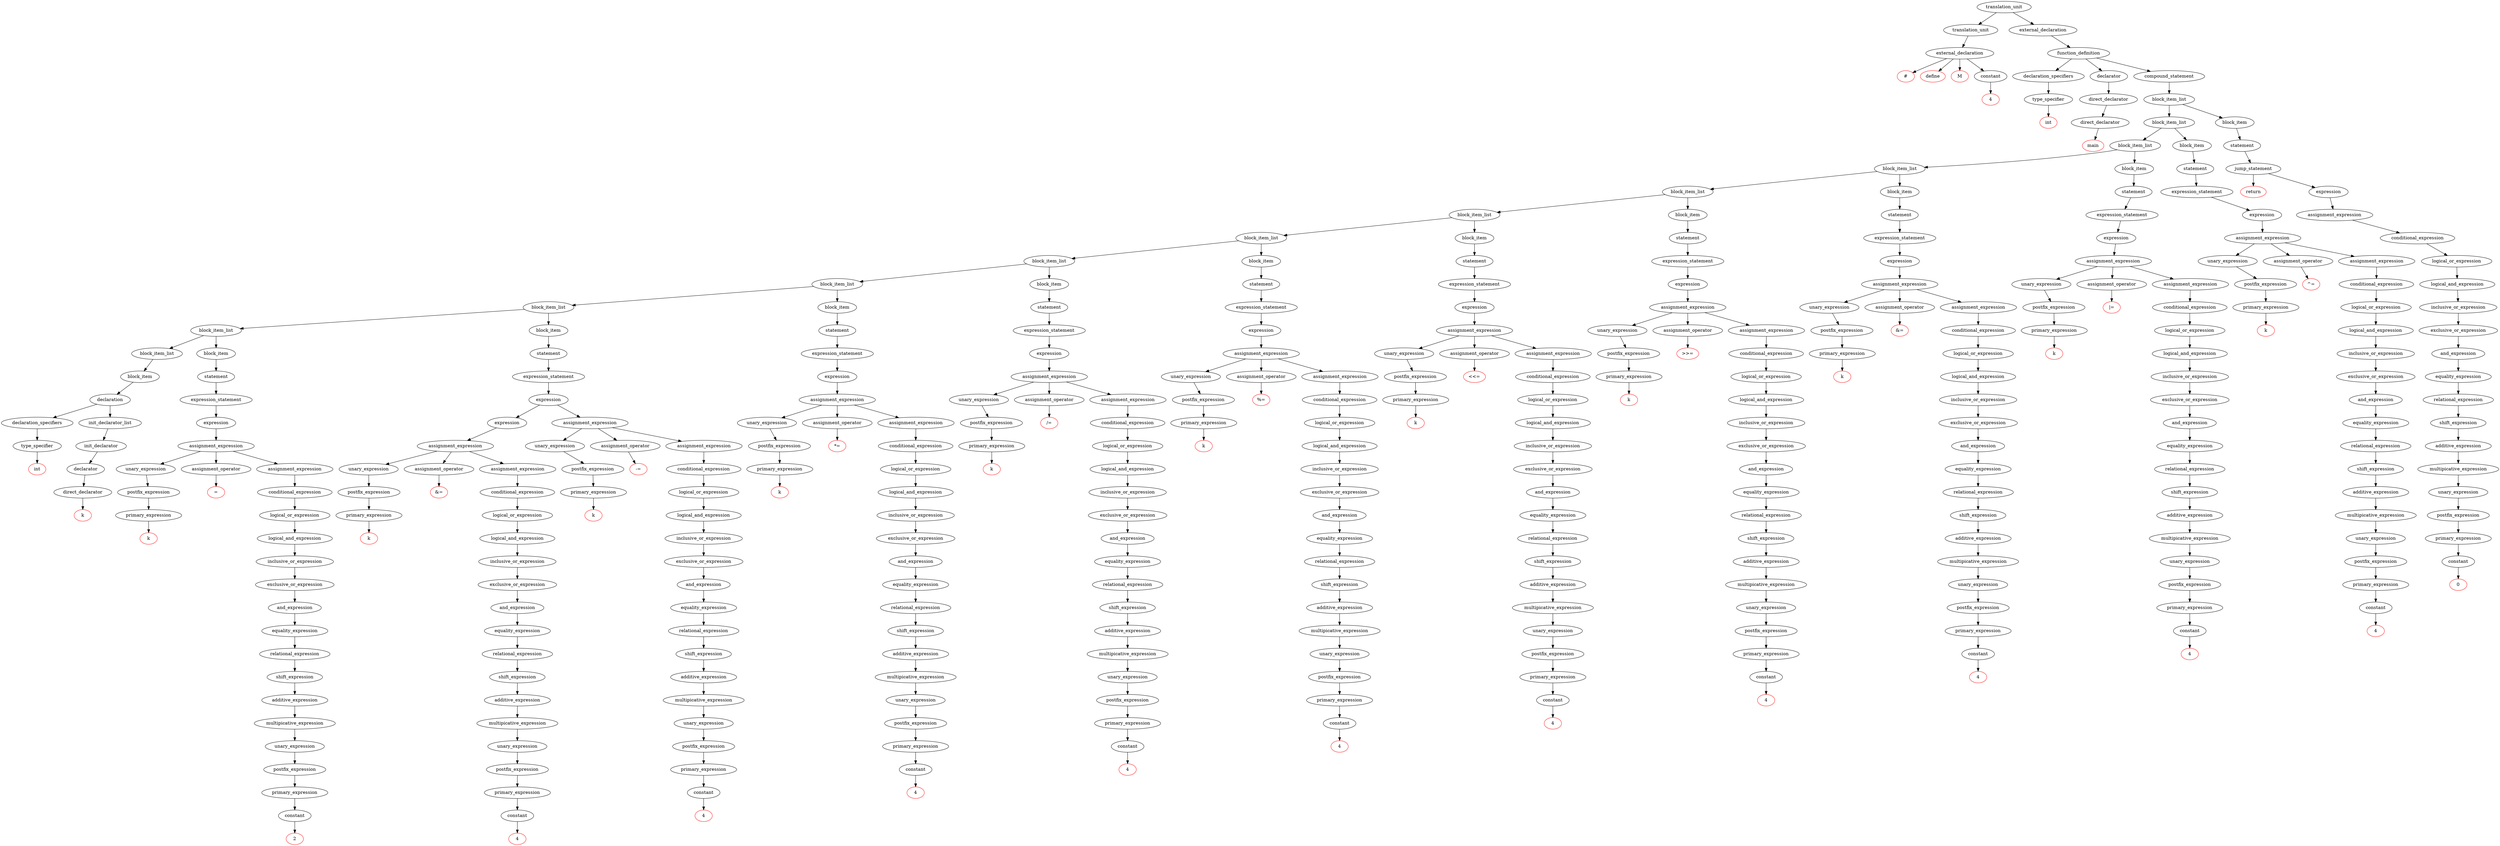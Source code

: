 digraph DFA {
	0 [label="translation_unit"];
	1 [label="translation_unit"];
	2 [label="external_declaration"];
	3 [label="#" color=red];
	4 [label="define" color=red];
	5 [label="M" color=red];
	6 [label="constant"];
	7 [label="4" color=red];
	8 [label="external_declaration"];
	9 [label="function_definition"];
	10 [label="declaration_specifiers"];
	11 [label="type_specifier"];
	12 [label="int" color=red];
	13 [label="declarator"];
	14 [label="direct_declarator"];
	15 [label="direct_declarator"];
	16 [label="main" color=red];
	17 [label="compound_statement"];
	18 [label="block_item_list"];
	19 [label="block_item_list"];
	20 [label="block_item_list"];
	21 [label="block_item_list"];
	22 [label="block_item_list"];
	23 [label="block_item_list"];
	24 [label="block_item_list"];
	25 [label="block_item_list"];
	26 [label="block_item_list"];
	27 [label="block_item_list"];
	28 [label="block_item_list"];
	29 [label="block_item_list"];
	30 [label="block_item"];
	31 [label="declaration"];
	32 [label="declaration_specifiers"];
	33 [label="type_specifier"];
	34 [label="int" color=red];
	35 [label="init_declarator_list"];
	36 [label="init_declarator"];
	37 [label="declarator"];
	38 [label="direct_declarator"];
	39 [label="k" color=red];
	40 [label="block_item"];
	41 [label="statement"];
	42 [label="expression_statement"];
	43 [label="expression"];
	44 [label="assignment_expression"];
	45 [label="unary_expression"];
	46 [label="postfix_expression"];
	47 [label="primary_expression"];
	48 [label="k" color=red];
	49 [label="assignment_operator"];
	50 [label="=" color=red];
	51 [label="assignment_expression"];
	52 [label="conditional_expression"];
	53 [label="logical_or_expression"];
	54 [label="logical_and_expression"];
	55 [label="inclusive_or_expression"];
	56 [label="exclusive_or_expression"];
	57 [label="and_expression"];
	58 [label="equality_expression"];
	59 [label="relational_expression"];
	60 [label="shift_expression"];
	61 [label="additive_expression"];
	62 [label="multipicative_expression"];
	63 [label="unary_expression"];
	64 [label="postfix_expression"];
	65 [label="primary_expression"];
	66 [label="constant"];
	67 [label="2" color=red];
	68 [label="block_item"];
	69 [label="statement"];
	70 [label="expression_statement"];
	71 [label="expression"];
	72 [label="expression"];
	73 [label="assignment_expression"];
	74 [label="unary_expression"];
	75 [label="postfix_expression"];
	76 [label="primary_expression"];
	77 [label="k" color=red];
	78 [label="assignment_operator"];
	79 [label="&=" color=red];
	80 [label="assignment_expression"];
	81 [label="conditional_expression"];
	82 [label="logical_or_expression"];
	83 [label="logical_and_expression"];
	84 [label="inclusive_or_expression"];
	85 [label="exclusive_or_expression"];
	86 [label="and_expression"];
	87 [label="equality_expression"];
	88 [label="relational_expression"];
	89 [label="shift_expression"];
	90 [label="additive_expression"];
	91 [label="multipicative_expression"];
	92 [label="unary_expression"];
	93 [label="postfix_expression"];
	94 [label="primary_expression"];
	95 [label="constant"];
	96 [label="4" color=red];
	97 [label="assignment_expression"];
	98 [label="unary_expression"];
	99 [label="postfix_expression"];
	100 [label="primary_expression"];
	101 [label="k" color=red];
	102 [label="assignment_operator"];
	103 [label="-=" color=red];
	104 [label="assignment_expression"];
	105 [label="conditional_expression"];
	106 [label="logical_or_expression"];
	107 [label="logical_and_expression"];
	108 [label="inclusive_or_expression"];
	109 [label="exclusive_or_expression"];
	110 [label="and_expression"];
	111 [label="equality_expression"];
	112 [label="relational_expression"];
	113 [label="shift_expression"];
	114 [label="additive_expression"];
	115 [label="multipicative_expression"];
	116 [label="unary_expression"];
	117 [label="postfix_expression"];
	118 [label="primary_expression"];
	119 [label="constant"];
	120 [label="4" color=red];
	121 [label="block_item"];
	122 [label="statement"];
	123 [label="expression_statement"];
	124 [label="expression"];
	125 [label="assignment_expression"];
	126 [label="unary_expression"];
	127 [label="postfix_expression"];
	128 [label="primary_expression"];
	129 [label="k" color=red];
	130 [label="assignment_operator"];
	131 [label="*=" color=red];
	132 [label="assignment_expression"];
	133 [label="conditional_expression"];
	134 [label="logical_or_expression"];
	135 [label="logical_and_expression"];
	136 [label="inclusive_or_expression"];
	137 [label="exclusive_or_expression"];
	138 [label="and_expression"];
	139 [label="equality_expression"];
	140 [label="relational_expression"];
	141 [label="shift_expression"];
	142 [label="additive_expression"];
	143 [label="multipicative_expression"];
	144 [label="unary_expression"];
	145 [label="postfix_expression"];
	146 [label="primary_expression"];
	147 [label="constant"];
	148 [label="4" color=red];
	149 [label="block_item"];
	150 [label="statement"];
	151 [label="expression_statement"];
	152 [label="expression"];
	153 [label="assignment_expression"];
	154 [label="unary_expression"];
	155 [label="postfix_expression"];
	156 [label="primary_expression"];
	157 [label="k" color=red];
	158 [label="assignment_operator"];
	159 [label="/=" color=red];
	160 [label="assignment_expression"];
	161 [label="conditional_expression"];
	162 [label="logical_or_expression"];
	163 [label="logical_and_expression"];
	164 [label="inclusive_or_expression"];
	165 [label="exclusive_or_expression"];
	166 [label="and_expression"];
	167 [label="equality_expression"];
	168 [label="relational_expression"];
	169 [label="shift_expression"];
	170 [label="additive_expression"];
	171 [label="multipicative_expression"];
	172 [label="unary_expression"];
	173 [label="postfix_expression"];
	174 [label="primary_expression"];
	175 [label="constant"];
	176 [label="4" color=red];
	177 [label="block_item"];
	178 [label="statement"];
	179 [label="expression_statement"];
	180 [label="expression"];
	181 [label="assignment_expression"];
	182 [label="unary_expression"];
	183 [label="postfix_expression"];
	184 [label="primary_expression"];
	185 [label="k" color=red];
	186 [label="assignment_operator"];
	187 [label="%=" color=red];
	188 [label="assignment_expression"];
	189 [label="conditional_expression"];
	190 [label="logical_or_expression"];
	191 [label="logical_and_expression"];
	192 [label="inclusive_or_expression"];
	193 [label="exclusive_or_expression"];
	194 [label="and_expression"];
	195 [label="equality_expression"];
	196 [label="relational_expression"];
	197 [label="shift_expression"];
	198 [label="additive_expression"];
	199 [label="multipicative_expression"];
	200 [label="unary_expression"];
	201 [label="postfix_expression"];
	202 [label="primary_expression"];
	203 [label="constant"];
	204 [label="4" color=red];
	205 [label="block_item"];
	206 [label="statement"];
	207 [label="expression_statement"];
	208 [label="expression"];
	209 [label="assignment_expression"];
	210 [label="unary_expression"];
	211 [label="postfix_expression"];
	212 [label="primary_expression"];
	213 [label="k" color=red];
	214 [label="assignment_operator"];
	215 [label="<<=" color=red];
	216 [label="assignment_expression"];
	217 [label="conditional_expression"];
	218 [label="logical_or_expression"];
	219 [label="logical_and_expression"];
	220 [label="inclusive_or_expression"];
	221 [label="exclusive_or_expression"];
	222 [label="and_expression"];
	223 [label="equality_expression"];
	224 [label="relational_expression"];
	225 [label="shift_expression"];
	226 [label="additive_expression"];
	227 [label="multipicative_expression"];
	228 [label="unary_expression"];
	229 [label="postfix_expression"];
	230 [label="primary_expression"];
	231 [label="constant"];
	232 [label="4" color=red];
	233 [label="block_item"];
	234 [label="statement"];
	235 [label="expression_statement"];
	236 [label="expression"];
	237 [label="assignment_expression"];
	238 [label="unary_expression"];
	239 [label="postfix_expression"];
	240 [label="primary_expression"];
	241 [label="k" color=red];
	242 [label="assignment_operator"];
	243 [label=">>=" color=red];
	244 [label="assignment_expression"];
	245 [label="conditional_expression"];
	246 [label="logical_or_expression"];
	247 [label="logical_and_expression"];
	248 [label="inclusive_or_expression"];
	249 [label="exclusive_or_expression"];
	250 [label="and_expression"];
	251 [label="equality_expression"];
	252 [label="relational_expression"];
	253 [label="shift_expression"];
	254 [label="additive_expression"];
	255 [label="multipicative_expression"];
	256 [label="unary_expression"];
	257 [label="postfix_expression"];
	258 [label="primary_expression"];
	259 [label="constant"];
	260 [label="4" color=red];
	261 [label="block_item"];
	262 [label="statement"];
	263 [label="expression_statement"];
	264 [label="expression"];
	265 [label="assignment_expression"];
	266 [label="unary_expression"];
	267 [label="postfix_expression"];
	268 [label="primary_expression"];
	269 [label="k" color=red];
	270 [label="assignment_operator"];
	271 [label="&=" color=red];
	272 [label="assignment_expression"];
	273 [label="conditional_expression"];
	274 [label="logical_or_expression"];
	275 [label="logical_and_expression"];
	276 [label="inclusive_or_expression"];
	277 [label="exclusive_or_expression"];
	278 [label="and_expression"];
	279 [label="equality_expression"];
	280 [label="relational_expression"];
	281 [label="shift_expression"];
	282 [label="additive_expression"];
	283 [label="multipicative_expression"];
	284 [label="unary_expression"];
	285 [label="postfix_expression"];
	286 [label="primary_expression"];
	287 [label="constant"];
	288 [label="4" color=red];
	289 [label="block_item"];
	290 [label="statement"];
	291 [label="expression_statement"];
	292 [label="expression"];
	293 [label="assignment_expression"];
	294 [label="unary_expression"];
	295 [label="postfix_expression"];
	296 [label="primary_expression"];
	297 [label="k" color=red];
	298 [label="assignment_operator"];
	299 [label="|=" color=red];
	300 [label="assignment_expression"];
	301 [label="conditional_expression"];
	302 [label="logical_or_expression"];
	303 [label="logical_and_expression"];
	304 [label="inclusive_or_expression"];
	305 [label="exclusive_or_expression"];
	306 [label="and_expression"];
	307 [label="equality_expression"];
	308 [label="relational_expression"];
	309 [label="shift_expression"];
	310 [label="additive_expression"];
	311 [label="multipicative_expression"];
	312 [label="unary_expression"];
	313 [label="postfix_expression"];
	314 [label="primary_expression"];
	315 [label="constant"];
	316 [label="4" color=red];
	317 [label="block_item"];
	318 [label="statement"];
	319 [label="expression_statement"];
	320 [label="expression"];
	321 [label="assignment_expression"];
	322 [label="unary_expression"];
	323 [label="postfix_expression"];
	324 [label="primary_expression"];
	325 [label="k" color=red];
	326 [label="assignment_operator"];
	327 [label="^=" color=red];
	328 [label="assignment_expression"];
	329 [label="conditional_expression"];
	330 [label="logical_or_expression"];
	331 [label="logical_and_expression"];
	332 [label="inclusive_or_expression"];
	333 [label="exclusive_or_expression"];
	334 [label="and_expression"];
	335 [label="equality_expression"];
	336 [label="relational_expression"];
	337 [label="shift_expression"];
	338 [label="additive_expression"];
	339 [label="multipicative_expression"];
	340 [label="unary_expression"];
	341 [label="postfix_expression"];
	342 [label="primary_expression"];
	343 [label="constant"];
	344 [label="4" color=red];
	345 [label="block_item"];
	346 [label="statement"];
	347 [label="jump_statement"];
	348 [label="return" color=red];
	349 [label="expression"];
	350 [label="assignment_expression"];
	351 [label="conditional_expression"];
	352 [label="logical_or_expression"];
	353 [label="logical_and_expression"];
	354 [label="inclusive_or_expression"];
	355 [label="exclusive_or_expression"];
	356 [label="and_expression"];
	357 [label="equality_expression"];
	358 [label="relational_expression"];
	359 [label="shift_expression"];
	360 [label="additive_expression"];
	361 [label="multipicative_expression"];
	362 [label="unary_expression"];
	363 [label="postfix_expression"];
	364 [label="primary_expression"];
	365 [label="constant"];
	366 [label="0" color=red];
	0->1;
	1->2;
	2->3;
	2->4;
	2->5;
	2->6;
	6->7;
	0->8;
	8->9;
	9->10;
	10->11;
	11->12;
	9->13;
	13->14;
	14->15;
	15->16;
	9->17;
	17->18;
	18->19;
	19->20;
	20->21;
	21->22;
	22->23;
	23->24;
	24->25;
	25->26;
	26->27;
	27->28;
	28->29;
	29->30;
	30->31;
	31->32;
	32->33;
	33->34;
	31->35;
	35->36;
	36->37;
	37->38;
	38->39;
	28->40;
	40->41;
	41->42;
	42->43;
	43->44;
	44->45;
	45->46;
	46->47;
	47->48;
	44->49;
	49->50;
	44->51;
	51->52;
	52->53;
	53->54;
	54->55;
	55->56;
	56->57;
	57->58;
	58->59;
	59->60;
	60->61;
	61->62;
	62->63;
	63->64;
	64->65;
	65->66;
	66->67;
	27->68;
	68->69;
	69->70;
	70->71;
	71->72;
	72->73;
	73->74;
	74->75;
	75->76;
	76->77;
	73->78;
	78->79;
	73->80;
	80->81;
	81->82;
	82->83;
	83->84;
	84->85;
	85->86;
	86->87;
	87->88;
	88->89;
	89->90;
	90->91;
	91->92;
	92->93;
	93->94;
	94->95;
	95->96;
	71->97;
	97->98;
	98->99;
	99->100;
	100->101;
	97->102;
	102->103;
	97->104;
	104->105;
	105->106;
	106->107;
	107->108;
	108->109;
	109->110;
	110->111;
	111->112;
	112->113;
	113->114;
	114->115;
	115->116;
	116->117;
	117->118;
	118->119;
	119->120;
	26->121;
	121->122;
	122->123;
	123->124;
	124->125;
	125->126;
	126->127;
	127->128;
	128->129;
	125->130;
	130->131;
	125->132;
	132->133;
	133->134;
	134->135;
	135->136;
	136->137;
	137->138;
	138->139;
	139->140;
	140->141;
	141->142;
	142->143;
	143->144;
	144->145;
	145->146;
	146->147;
	147->148;
	25->149;
	149->150;
	150->151;
	151->152;
	152->153;
	153->154;
	154->155;
	155->156;
	156->157;
	153->158;
	158->159;
	153->160;
	160->161;
	161->162;
	162->163;
	163->164;
	164->165;
	165->166;
	166->167;
	167->168;
	168->169;
	169->170;
	170->171;
	171->172;
	172->173;
	173->174;
	174->175;
	175->176;
	24->177;
	177->178;
	178->179;
	179->180;
	180->181;
	181->182;
	182->183;
	183->184;
	184->185;
	181->186;
	186->187;
	181->188;
	188->189;
	189->190;
	190->191;
	191->192;
	192->193;
	193->194;
	194->195;
	195->196;
	196->197;
	197->198;
	198->199;
	199->200;
	200->201;
	201->202;
	202->203;
	203->204;
	23->205;
	205->206;
	206->207;
	207->208;
	208->209;
	209->210;
	210->211;
	211->212;
	212->213;
	209->214;
	214->215;
	209->216;
	216->217;
	217->218;
	218->219;
	219->220;
	220->221;
	221->222;
	222->223;
	223->224;
	224->225;
	225->226;
	226->227;
	227->228;
	228->229;
	229->230;
	230->231;
	231->232;
	22->233;
	233->234;
	234->235;
	235->236;
	236->237;
	237->238;
	238->239;
	239->240;
	240->241;
	237->242;
	242->243;
	237->244;
	244->245;
	245->246;
	246->247;
	247->248;
	248->249;
	249->250;
	250->251;
	251->252;
	252->253;
	253->254;
	254->255;
	255->256;
	256->257;
	257->258;
	258->259;
	259->260;
	21->261;
	261->262;
	262->263;
	263->264;
	264->265;
	265->266;
	266->267;
	267->268;
	268->269;
	265->270;
	270->271;
	265->272;
	272->273;
	273->274;
	274->275;
	275->276;
	276->277;
	277->278;
	278->279;
	279->280;
	280->281;
	281->282;
	282->283;
	283->284;
	284->285;
	285->286;
	286->287;
	287->288;
	20->289;
	289->290;
	290->291;
	291->292;
	292->293;
	293->294;
	294->295;
	295->296;
	296->297;
	293->298;
	298->299;
	293->300;
	300->301;
	301->302;
	302->303;
	303->304;
	304->305;
	305->306;
	306->307;
	307->308;
	308->309;
	309->310;
	310->311;
	311->312;
	312->313;
	313->314;
	314->315;
	315->316;
	19->317;
	317->318;
	318->319;
	319->320;
	320->321;
	321->322;
	322->323;
	323->324;
	324->325;
	321->326;
	326->327;
	321->328;
	328->329;
	329->330;
	330->331;
	331->332;
	332->333;
	333->334;
	334->335;
	335->336;
	336->337;
	337->338;
	338->339;
	339->340;
	340->341;
	341->342;
	342->343;
	343->344;
	18->345;
	345->346;
	346->347;
	347->348;
	347->349;
	349->350;
	350->351;
	351->352;
	352->353;
	353->354;
	354->355;
	355->356;
	356->357;
	357->358;
	358->359;
	359->360;
	360->361;
	361->362;
	362->363;
	363->364;
	364->365;
	365->366;
}
